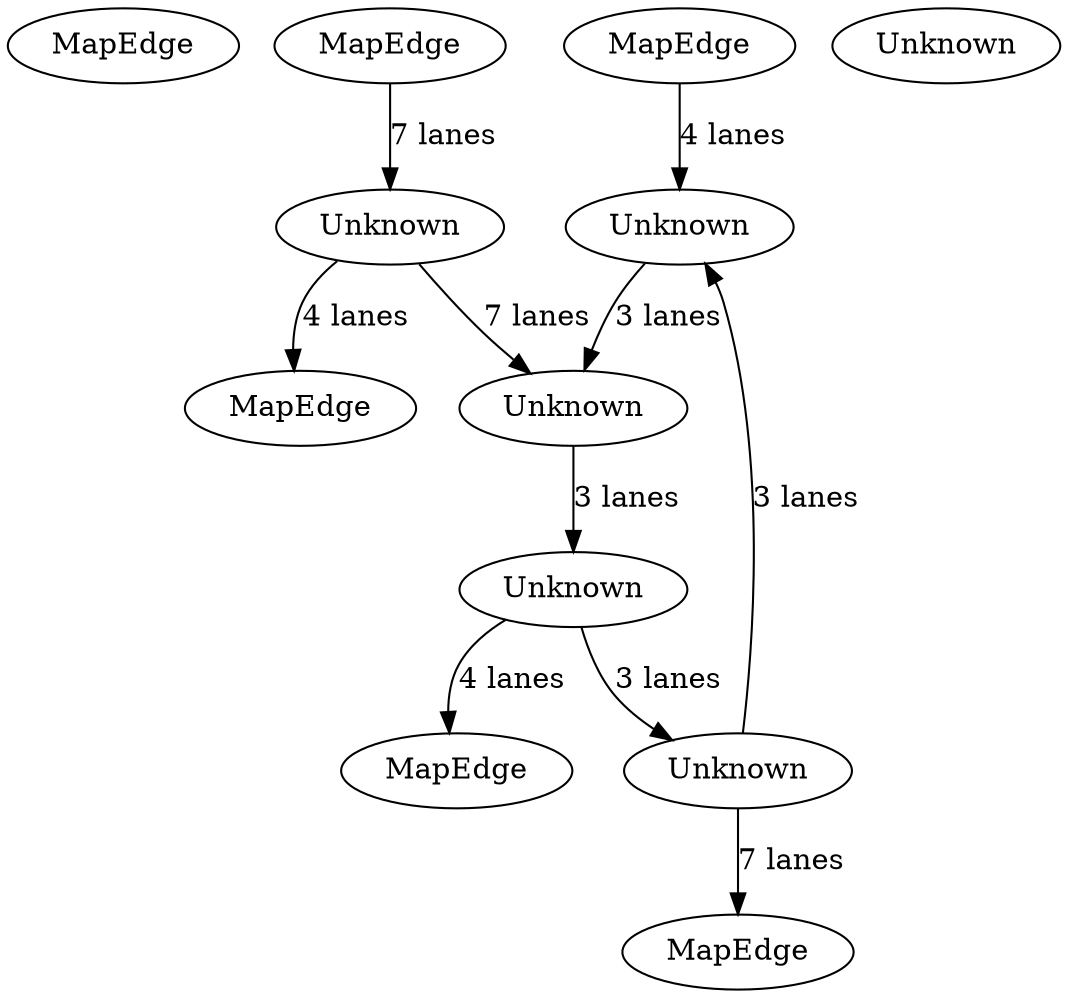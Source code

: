 digraph {
    0 [ label = "MapEdge" ]
    1 [ label = "Unknown" ]
    2 [ label = "MapEdge" ]
    3 [ label = "Unknown" ]
    4 [ label = "MapEdge" ]
    5 [ label = "Unknown" ]
    6 [ label = "MapEdge" ]
    7 [ label = "Unknown" ]
    8 [ label = "Unknown" ]
    9 [ label = "Unknown" ]
    10 [ label = "MapEdge" ]
    11 [ label = "MapEdge" ]
    3 -> 11 [ label = "4 lanes" ]
    7 -> 4 [ label = "7 lanes" ]
    2 -> 3 [ label = "7 lanes" ]
    9 -> 6 [ label = "4 lanes" ]
    7 -> 1 [ label = "3 lanes" ]
    1 -> 8 [ label = "3 lanes" ]
    9 -> 7 [ label = "3 lanes" ]
    8 -> 9 [ label = "3 lanes" ]
    3 -> 8 [ label = "7 lanes" ]
    10 -> 1 [ label = "4 lanes" ]
}
